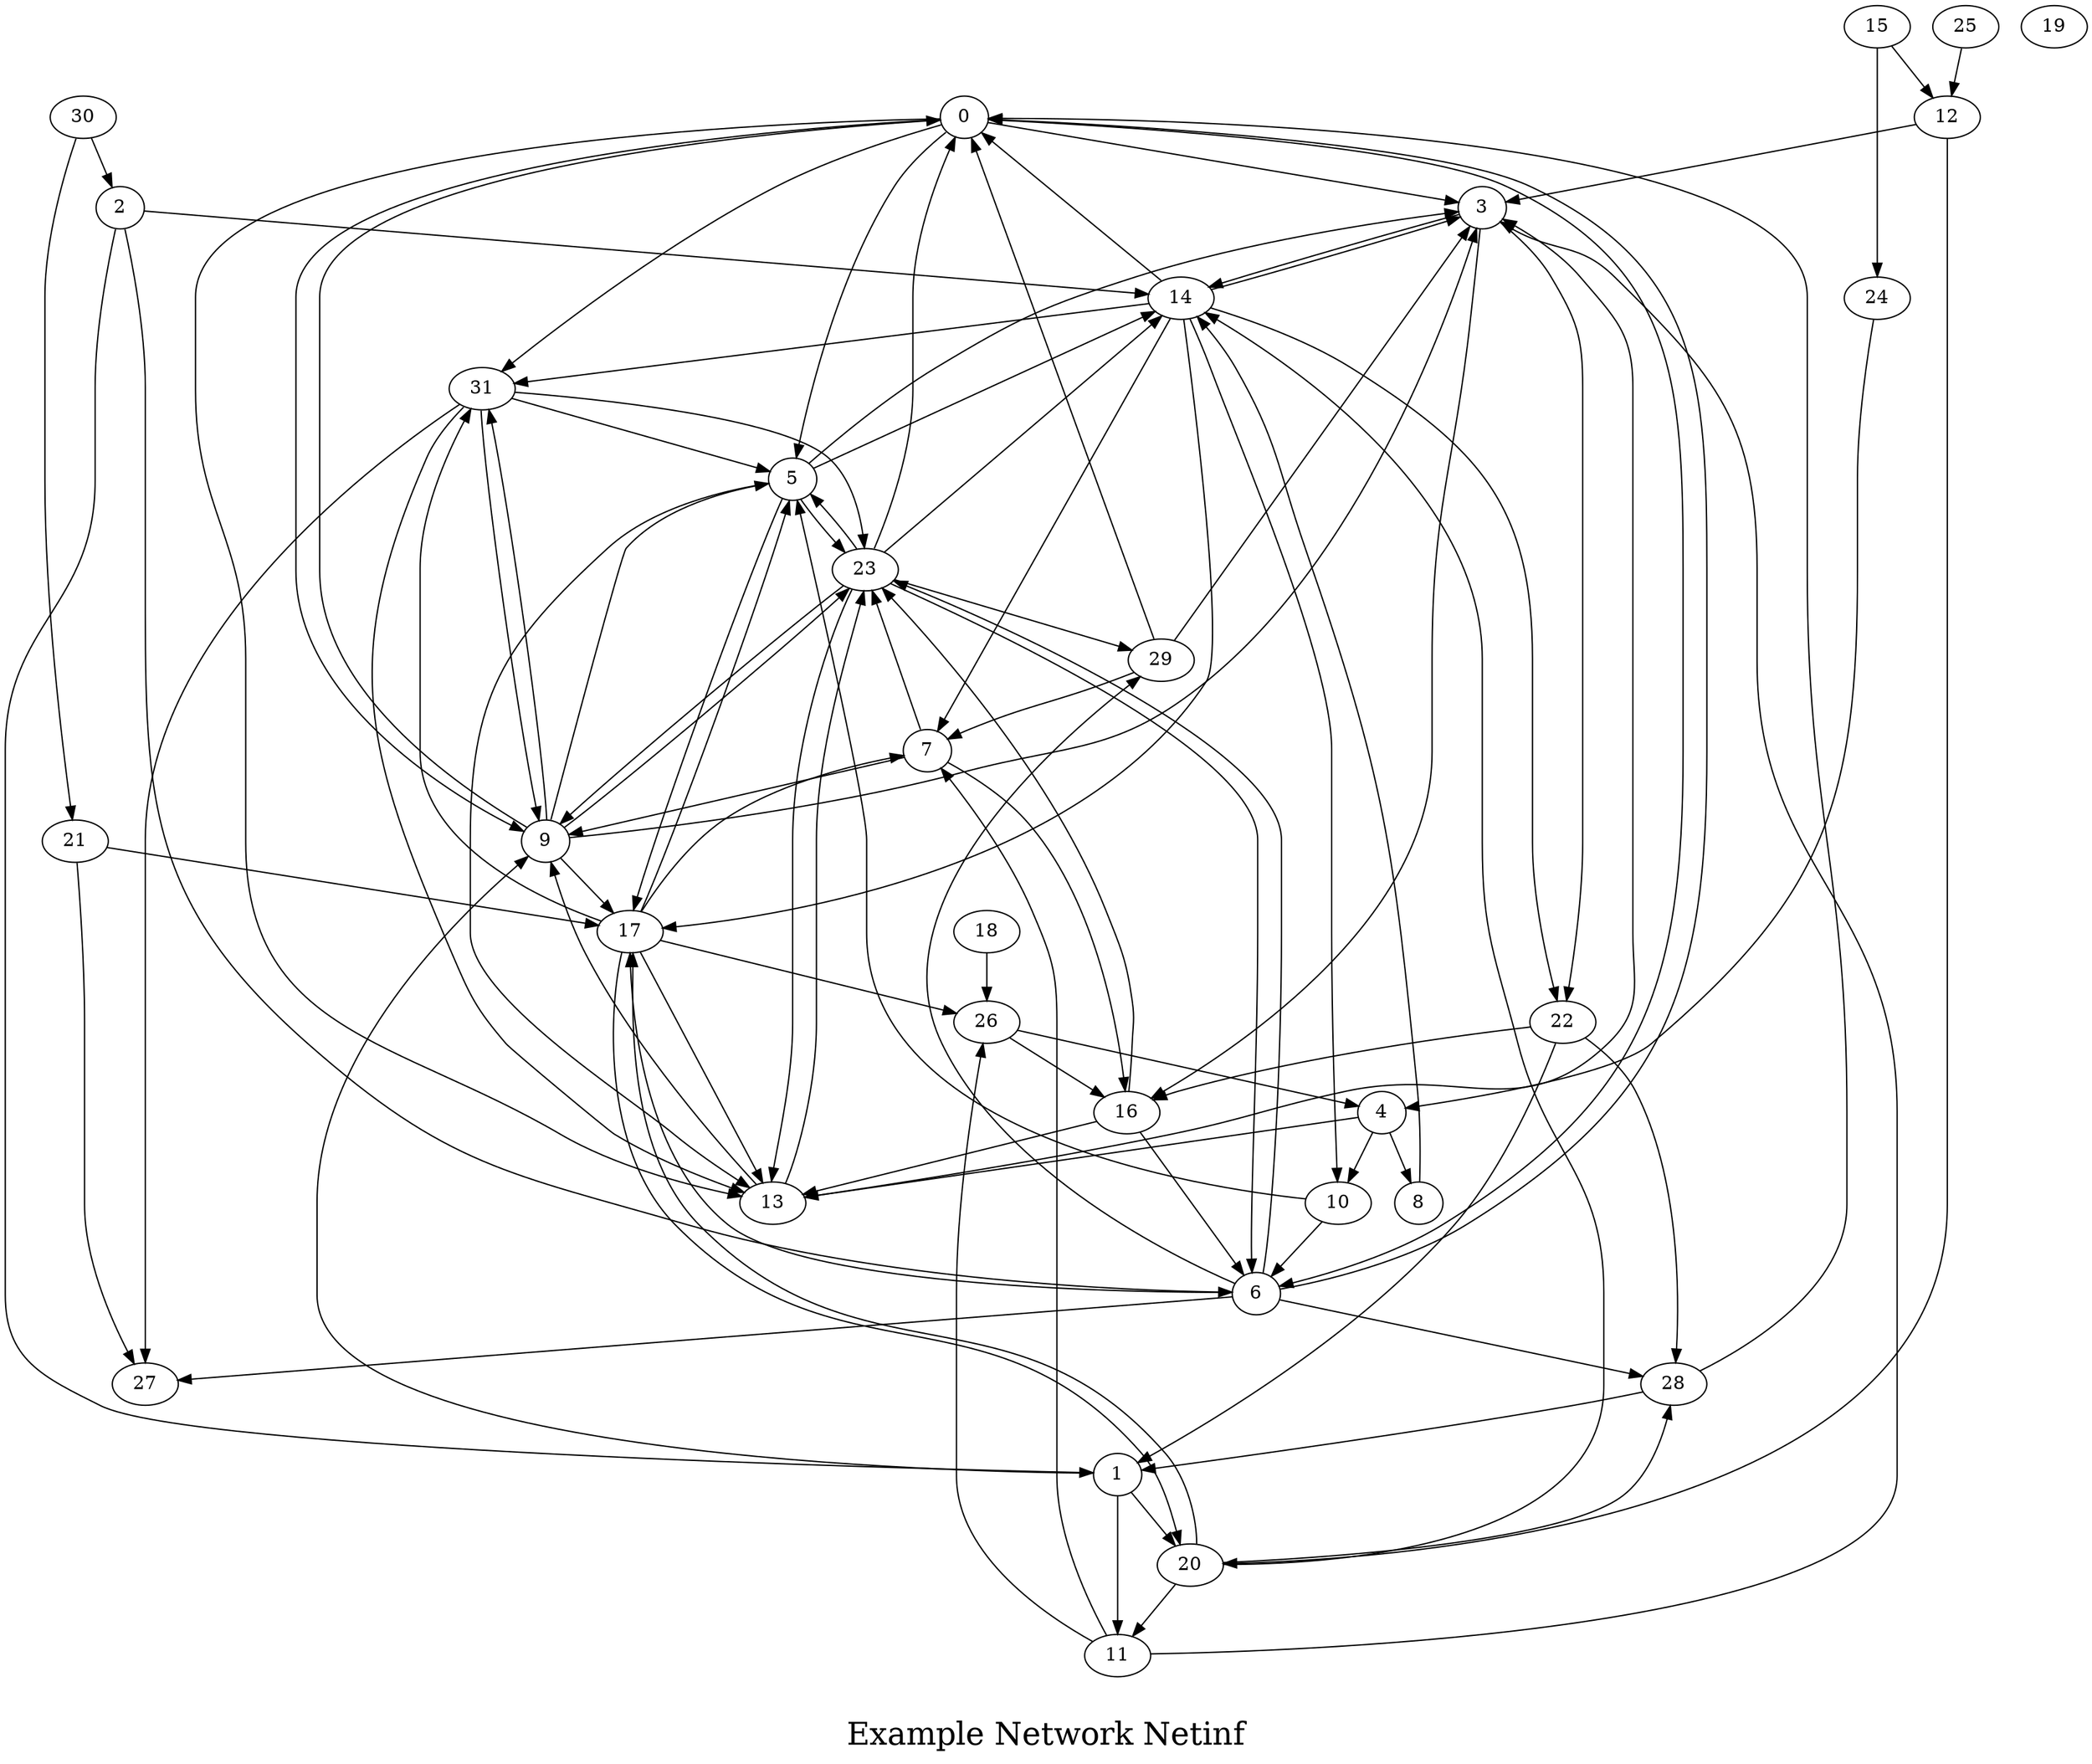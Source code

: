 /*****
Example Network Netinf
*****/

digraph G {
  graph [splines=true overlap=false]
  node  [shape=ellipse, width=0.3, height=0.3]
  0 [label="0"];
  1 [label="1"];
  2 [label="2"];
  3 [label="3"];
  4 [label="4"];
  5 [label="5"];
  6 [label="6"];
  7 [label="7"];
  8 [label="8"];
  9 [label="9"];
  10 [label="10"];
  11 [label="11"];
  12 [label="12"];
  13 [label="13"];
  14 [label="14"];
  15 [label="15"];
  16 [label="16"];
  17 [label="17"];
  18 [label="18"];
  19 [label="19"];
  20 [label="20"];
  21 [label="21"];
  22 [label="22"];
  23 [label="23"];
  24 [label="24"];
  25 [label="25"];
  26 [label="26"];
  27 [label="27"];
  28 [label="28"];
  29 [label="29"];
  30 [label="30"];
  31 [label="31"];
  0 -> 3;
  0 -> 5;
  0 -> 6;
  0 -> 9;
  0 -> 13;
  0 -> 31;
  1 -> 9;
  1 -> 11;
  1 -> 20;
  2 -> 1;
  2 -> 6;
  2 -> 14;
  3 -> 14;
  3 -> 16;
  3 -> 22;
  4 -> 8;
  4 -> 10;
  4 -> 13;
  5 -> 3;
  5 -> 13;
  5 -> 14;
  5 -> 17;
  5 -> 23;
  6 -> 0;
  6 -> 17;
  6 -> 23;
  6 -> 27;
  6 -> 28;
  6 -> 29;
  7 -> 9;
  7 -> 16;
  7 -> 23;
  8 -> 14;
  9 -> 0;
  9 -> 3;
  9 -> 5;
  9 -> 17;
  9 -> 23;
  9 -> 31;
  10 -> 5;
  10 -> 6;
  11 -> 3;
  11 -> 7;
  11 -> 26;
  12 -> 3;
  12 -> 20;
  13 -> 3;
  13 -> 9;
  13 -> 23;
  14 -> 0;
  14 -> 3;
  14 -> 7;
  14 -> 10;
  14 -> 17;
  14 -> 22;
  14 -> 31;
  15 -> 12;
  15 -> 24;
  16 -> 6;
  16 -> 13;
  16 -> 23;
  17 -> 5;
  17 -> 7;
  17 -> 13;
  17 -> 20;
  17 -> 26;
  17 -> 31;
  18 -> 26;
  20 -> 11;
  20 -> 14;
  20 -> 17;
  20 -> 28;
  21 -> 17;
  21 -> 27;
  22 -> 1;
  22 -> 16;
  22 -> 28;
  23 -> 0;
  23 -> 5;
  23 -> 6;
  23 -> 9;
  23 -> 13;
  23 -> 14;
  23 -> 29;
  24 -> 4;
  25 -> 12;
  26 -> 4;
  26 -> 16;
  28 -> 0;
  28 -> 1;
  29 -> 0;
  29 -> 3;
  29 -> 7;
  30 -> 2;
  30 -> 21;
  31 -> 5;
  31 -> 9;
  31 -> 13;
  31 -> 23;
  31 -> 27;
  label = "\nExample Network Netinf\n";  fontsize=24;
}

